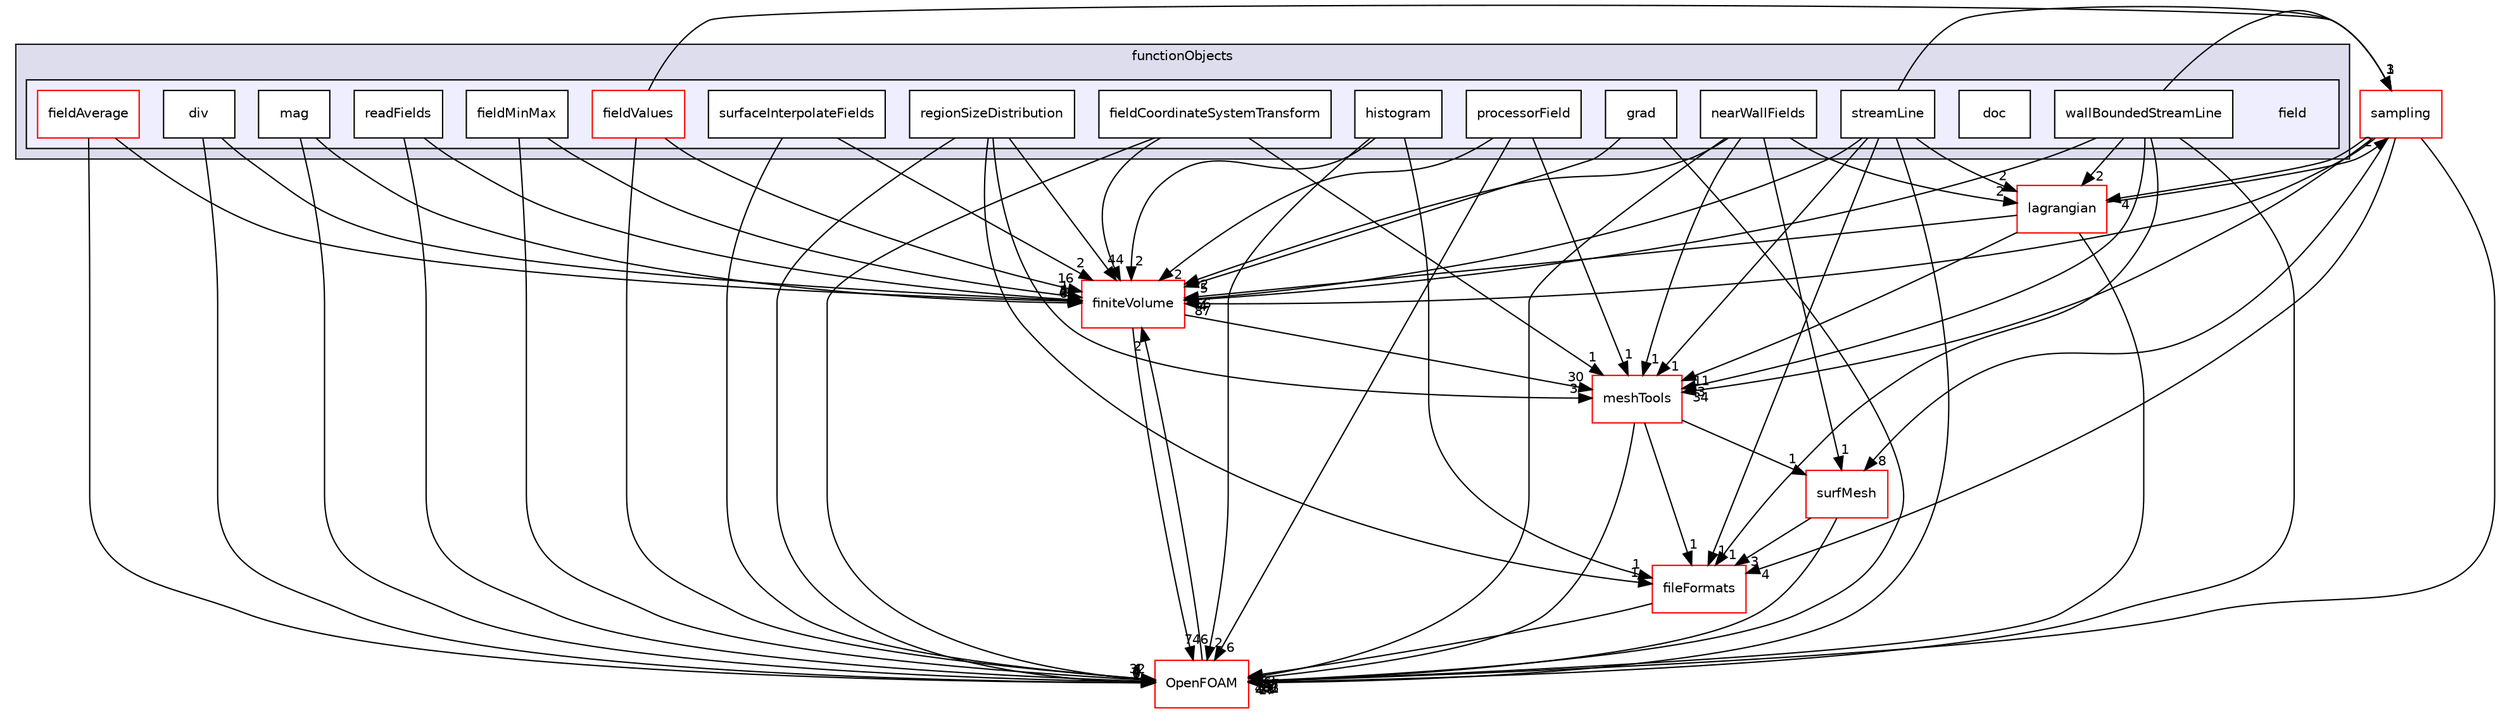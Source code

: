 digraph "src/postProcessing/functionObjects/field" {
  bgcolor=transparent;
  compound=true
  node [ fontsize="10", fontname="Helvetica"];
  edge [ labelfontsize="10", labelfontname="Helvetica"];
  subgraph clusterdir_e82badcb6e86a7406e8ef8dc75ac578f {
    graph [ bgcolor="#ddddee", pencolor="black", label="functionObjects" fontname="Helvetica", fontsize="10", URL="dir_e82badcb6e86a7406e8ef8dc75ac578f.html"]
  subgraph clusterdir_efb3ad8e9cbb3414a44ef268cb98c0b2 {
    graph [ bgcolor="#eeeeff", pencolor="black", label="" URL="dir_efb3ad8e9cbb3414a44ef268cb98c0b2.html"];
    dir_efb3ad8e9cbb3414a44ef268cb98c0b2 [shape=plaintext label="field"];
    dir_1aeeefc484e2855196a1d5046b9d43dc [shape=box label="div" color="black" fillcolor="white" style="filled" URL="dir_1aeeefc484e2855196a1d5046b9d43dc.html"];
    dir_845dc96260876de6baa94bcedd7c1a0e [shape=box label="doc" color="black" fillcolor="white" style="filled" URL="dir_845dc96260876de6baa94bcedd7c1a0e.html"];
    dir_ef4eaa5194a1078fc897f7644a8991b3 [shape=box label="fieldAverage" color="red" fillcolor="white" style="filled" URL="dir_ef4eaa5194a1078fc897f7644a8991b3.html"];
    dir_3cf7ed893feab86642c4cf2ee92ffde8 [shape=box label="fieldCoordinateSystemTransform" color="black" fillcolor="white" style="filled" URL="dir_3cf7ed893feab86642c4cf2ee92ffde8.html"];
    dir_8c4f0036dc1dec16e4e411df7bf99af4 [shape=box label="fieldMinMax" color="black" fillcolor="white" style="filled" URL="dir_8c4f0036dc1dec16e4e411df7bf99af4.html"];
    dir_1bce965a5bf38e495a5f169c678f6b15 [shape=box label="fieldValues" color="red" fillcolor="white" style="filled" URL="dir_1bce965a5bf38e495a5f169c678f6b15.html"];
    dir_9d1b34b796fe91fb020e70c0e88b410c [shape=box label="grad" color="black" fillcolor="white" style="filled" URL="dir_9d1b34b796fe91fb020e70c0e88b410c.html"];
    dir_64530f780f76fa2eb928c243c21162ae [shape=box label="histogram" color="black" fillcolor="white" style="filled" URL="dir_64530f780f76fa2eb928c243c21162ae.html"];
    dir_070b83db9a82498254030ad498500ccd [shape=box label="mag" color="black" fillcolor="white" style="filled" URL="dir_070b83db9a82498254030ad498500ccd.html"];
    dir_ca440dd2e8a1549e5e5c8901e36ef057 [shape=box label="nearWallFields" color="black" fillcolor="white" style="filled" URL="dir_ca440dd2e8a1549e5e5c8901e36ef057.html"];
    dir_f0dea0f3df86261af8e38526d2baab8d [shape=box label="processorField" color="black" fillcolor="white" style="filled" URL="dir_f0dea0f3df86261af8e38526d2baab8d.html"];
    dir_63475279e4a8e2b2c211267fdc337bd2 [shape=box label="readFields" color="black" fillcolor="white" style="filled" URL="dir_63475279e4a8e2b2c211267fdc337bd2.html"];
    dir_5f59823d284dcbe7efcbeb6d48c54191 [shape=box label="regionSizeDistribution" color="black" fillcolor="white" style="filled" URL="dir_5f59823d284dcbe7efcbeb6d48c54191.html"];
    dir_bf2215e37b79c28e5625ec10399e93cd [shape=box label="streamLine" color="black" fillcolor="white" style="filled" URL="dir_bf2215e37b79c28e5625ec10399e93cd.html"];
    dir_bc213642e04ad47eda03f259d08b0758 [shape=box label="surfaceInterpolateFields" color="black" fillcolor="white" style="filled" URL="dir_bc213642e04ad47eda03f259d08b0758.html"];
    dir_f05dfdb7022d468543f62b159d05db38 [shape=box label="wallBoundedStreamLine" color="black" fillcolor="white" style="filled" URL="dir_f05dfdb7022d468543f62b159d05db38.html"];
  }
  }
  dir_9bd15774b555cf7259a6fa18f99fe99b [shape=box label="finiteVolume" color="red" URL="dir_9bd15774b555cf7259a6fa18f99fe99b.html"];
  dir_24a3817a3c61c11f04a0a72057522f4f [shape=box label="sampling" color="red" URL="dir_24a3817a3c61c11f04a0a72057522f4f.html"];
  dir_0a88fe22feb23ce5f078a04a1df67721 [shape=box label="surfMesh" color="red" URL="dir_0a88fe22feb23ce5f078a04a1df67721.html"];
  dir_ae30ad0bef50cf391b24c614251bb9fd [shape=box label="meshTools" color="red" URL="dir_ae30ad0bef50cf391b24c614251bb9fd.html"];
  dir_b05602f37bb521a7142c0a3e200b5f35 [shape=box label="fileFormats" color="red" URL="dir_b05602f37bb521a7142c0a3e200b5f35.html"];
  dir_c5473ff19b20e6ec4dfe5c310b3778a8 [shape=box label="OpenFOAM" color="red" URL="dir_c5473ff19b20e6ec4dfe5c310b3778a8.html"];
  dir_f8c25efc4b6f6a8502a42d5af7554d23 [shape=box label="lagrangian" color="red" URL="dir_f8c25efc4b6f6a8502a42d5af7554d23.html"];
  dir_9bd15774b555cf7259a6fa18f99fe99b->dir_ae30ad0bef50cf391b24c614251bb9fd [headlabel="30", labeldistance=1.5 headhref="dir_000897_001751.html"];
  dir_9bd15774b555cf7259a6fa18f99fe99b->dir_c5473ff19b20e6ec4dfe5c310b3778a8 [headlabel="746", labeldistance=1.5 headhref="dir_000897_001897.html"];
  dir_24a3817a3c61c11f04a0a72057522f4f->dir_9bd15774b555cf7259a6fa18f99fe99b [headlabel="87", labeldistance=1.5 headhref="dir_002681_000897.html"];
  dir_24a3817a3c61c11f04a0a72057522f4f->dir_0a88fe22feb23ce5f078a04a1df67721 [headlabel="8", labeldistance=1.5 headhref="dir_002681_002745.html"];
  dir_24a3817a3c61c11f04a0a72057522f4f->dir_ae30ad0bef50cf391b24c614251bb9fd [headlabel="34", labeldistance=1.5 headhref="dir_002681_001751.html"];
  dir_24a3817a3c61c11f04a0a72057522f4f->dir_b05602f37bb521a7142c0a3e200b5f35 [headlabel="4", labeldistance=1.5 headhref="dir_002681_000884.html"];
  dir_24a3817a3c61c11f04a0a72057522f4f->dir_c5473ff19b20e6ec4dfe5c310b3778a8 [headlabel="241", labeldistance=1.5 headhref="dir_002681_001897.html"];
  dir_24a3817a3c61c11f04a0a72057522f4f->dir_f8c25efc4b6f6a8502a42d5af7554d23 [headlabel="4", labeldistance=1.5 headhref="dir_002681_001365.html"];
  dir_63475279e4a8e2b2c211267fdc337bd2->dir_9bd15774b555cf7259a6fa18f99fe99b [headlabel="4", labeldistance=1.5 headhref="dir_002493_000897.html"];
  dir_63475279e4a8e2b2c211267fdc337bd2->dir_c5473ff19b20e6ec4dfe5c310b3778a8 [headlabel="6", labeldistance=1.5 headhref="dir_002493_001897.html"];
  dir_0a88fe22feb23ce5f078a04a1df67721->dir_b05602f37bb521a7142c0a3e200b5f35 [headlabel="3", labeldistance=1.5 headhref="dir_002745_000884.html"];
  dir_0a88fe22feb23ce5f078a04a1df67721->dir_c5473ff19b20e6ec4dfe5c310b3778a8 [headlabel="202", labeldistance=1.5 headhref="dir_002745_001897.html"];
  dir_ae30ad0bef50cf391b24c614251bb9fd->dir_0a88fe22feb23ce5f078a04a1df67721 [headlabel="1", labeldistance=1.5 headhref="dir_001751_002745.html"];
  dir_ae30ad0bef50cf391b24c614251bb9fd->dir_b05602f37bb521a7142c0a3e200b5f35 [headlabel="1", labeldistance=1.5 headhref="dir_001751_000884.html"];
  dir_ae30ad0bef50cf391b24c614251bb9fd->dir_c5473ff19b20e6ec4dfe5c310b3778a8 [headlabel="737", labeldistance=1.5 headhref="dir_001751_001897.html"];
  dir_5f59823d284dcbe7efcbeb6d48c54191->dir_9bd15774b555cf7259a6fa18f99fe99b [headlabel="4", labeldistance=1.5 headhref="dir_002494_000897.html"];
  dir_5f59823d284dcbe7efcbeb6d48c54191->dir_ae30ad0bef50cf391b24c614251bb9fd [headlabel="3", labeldistance=1.5 headhref="dir_002494_001751.html"];
  dir_5f59823d284dcbe7efcbeb6d48c54191->dir_b05602f37bb521a7142c0a3e200b5f35 [headlabel="1", labeldistance=1.5 headhref="dir_002494_000884.html"];
  dir_5f59823d284dcbe7efcbeb6d48c54191->dir_c5473ff19b20e6ec4dfe5c310b3778a8 [headlabel="7", labeldistance=1.5 headhref="dir_002494_001897.html"];
  dir_1bce965a5bf38e495a5f169c678f6b15->dir_9bd15774b555cf7259a6fa18f99fe99b [headlabel="16", labeldistance=1.5 headhref="dir_002484_000897.html"];
  dir_1bce965a5bf38e495a5f169c678f6b15->dir_24a3817a3c61c11f04a0a72057522f4f [headlabel="3", labeldistance=1.5 headhref="dir_002484_002681.html"];
  dir_1bce965a5bf38e495a5f169c678f6b15->dir_c5473ff19b20e6ec4dfe5c310b3778a8 [headlabel="32", labeldistance=1.5 headhref="dir_002484_001897.html"];
  dir_b05602f37bb521a7142c0a3e200b5f35->dir_c5473ff19b20e6ec4dfe5c310b3778a8 [headlabel="63", labeldistance=1.5 headhref="dir_000884_001897.html"];
  dir_9d1b34b796fe91fb020e70c0e88b410c->dir_9bd15774b555cf7259a6fa18f99fe99b [headlabel="5", labeldistance=1.5 headhref="dir_002489_000897.html"];
  dir_9d1b34b796fe91fb020e70c0e88b410c->dir_c5473ff19b20e6ec4dfe5c310b3778a8 [headlabel="6", labeldistance=1.5 headhref="dir_002489_001897.html"];
  dir_f0dea0f3df86261af8e38526d2baab8d->dir_9bd15774b555cf7259a6fa18f99fe99b [headlabel="2", labeldistance=1.5 headhref="dir_002492_000897.html"];
  dir_f0dea0f3df86261af8e38526d2baab8d->dir_ae30ad0bef50cf391b24c614251bb9fd [headlabel="1", labeldistance=1.5 headhref="dir_002492_001751.html"];
  dir_f0dea0f3df86261af8e38526d2baab8d->dir_c5473ff19b20e6ec4dfe5c310b3778a8 [headlabel="6", labeldistance=1.5 headhref="dir_002492_001897.html"];
  dir_f05dfdb7022d468543f62b159d05db38->dir_9bd15774b555cf7259a6fa18f99fe99b [headlabel="4", labeldistance=1.5 headhref="dir_002497_000897.html"];
  dir_f05dfdb7022d468543f62b159d05db38->dir_24a3817a3c61c11f04a0a72057522f4f [headlabel="1", labeldistance=1.5 headhref="dir_002497_002681.html"];
  dir_f05dfdb7022d468543f62b159d05db38->dir_ae30ad0bef50cf391b24c614251bb9fd [headlabel="3", labeldistance=1.5 headhref="dir_002497_001751.html"];
  dir_f05dfdb7022d468543f62b159d05db38->dir_b05602f37bb521a7142c0a3e200b5f35 [headlabel="1", labeldistance=1.5 headhref="dir_002497_000884.html"];
  dir_f05dfdb7022d468543f62b159d05db38->dir_c5473ff19b20e6ec4dfe5c310b3778a8 [headlabel="21", labeldistance=1.5 headhref="dir_002497_001897.html"];
  dir_f05dfdb7022d468543f62b159d05db38->dir_f8c25efc4b6f6a8502a42d5af7554d23 [headlabel="2", labeldistance=1.5 headhref="dir_002497_001365.html"];
  dir_3cf7ed893feab86642c4cf2ee92ffde8->dir_9bd15774b555cf7259a6fa18f99fe99b [headlabel="4", labeldistance=1.5 headhref="dir_002482_000897.html"];
  dir_3cf7ed893feab86642c4cf2ee92ffde8->dir_ae30ad0bef50cf391b24c614251bb9fd [headlabel="1", labeldistance=1.5 headhref="dir_002482_001751.html"];
  dir_3cf7ed893feab86642c4cf2ee92ffde8->dir_c5473ff19b20e6ec4dfe5c310b3778a8 [headlabel="6", labeldistance=1.5 headhref="dir_002482_001897.html"];
  dir_64530f780f76fa2eb928c243c21162ae->dir_9bd15774b555cf7259a6fa18f99fe99b [headlabel="2", labeldistance=1.5 headhref="dir_002490_000897.html"];
  dir_64530f780f76fa2eb928c243c21162ae->dir_b05602f37bb521a7142c0a3e200b5f35 [headlabel="1", labeldistance=1.5 headhref="dir_002490_000884.html"];
  dir_64530f780f76fa2eb928c243c21162ae->dir_c5473ff19b20e6ec4dfe5c310b3778a8 [headlabel="2", labeldistance=1.5 headhref="dir_002490_001897.html"];
  dir_c5473ff19b20e6ec4dfe5c310b3778a8->dir_9bd15774b555cf7259a6fa18f99fe99b [headlabel="2", labeldistance=1.5 headhref="dir_001897_000897.html"];
  dir_bc213642e04ad47eda03f259d08b0758->dir_9bd15774b555cf7259a6fa18f99fe99b [headlabel="2", labeldistance=1.5 headhref="dir_002496_000897.html"];
  dir_bc213642e04ad47eda03f259d08b0758->dir_c5473ff19b20e6ec4dfe5c310b3778a8 [headlabel="4", labeldistance=1.5 headhref="dir_002496_001897.html"];
  dir_ef4eaa5194a1078fc897f7644a8991b3->dir_9bd15774b555cf7259a6fa18f99fe99b [headlabel="4", labeldistance=1.5 headhref="dir_002478_000897.html"];
  dir_ef4eaa5194a1078fc897f7644a8991b3->dir_c5473ff19b20e6ec4dfe5c310b3778a8 [headlabel="9", labeldistance=1.5 headhref="dir_002478_001897.html"];
  dir_070b83db9a82498254030ad498500ccd->dir_9bd15774b555cf7259a6fa18f99fe99b [headlabel="6", labeldistance=1.5 headhref="dir_002473_000897.html"];
  dir_070b83db9a82498254030ad498500ccd->dir_c5473ff19b20e6ec4dfe5c310b3778a8 [headlabel="7", labeldistance=1.5 headhref="dir_002473_001897.html"];
  dir_ca440dd2e8a1549e5e5c8901e36ef057->dir_9bd15774b555cf7259a6fa18f99fe99b [headlabel="2", labeldistance=1.5 headhref="dir_002491_000897.html"];
  dir_ca440dd2e8a1549e5e5c8901e36ef057->dir_0a88fe22feb23ce5f078a04a1df67721 [headlabel="1", labeldistance=1.5 headhref="dir_002491_002745.html"];
  dir_ca440dd2e8a1549e5e5c8901e36ef057->dir_ae30ad0bef50cf391b24c614251bb9fd [headlabel="1", labeldistance=1.5 headhref="dir_002491_001751.html"];
  dir_ca440dd2e8a1549e5e5c8901e36ef057->dir_c5473ff19b20e6ec4dfe5c310b3778a8 [headlabel="6", labeldistance=1.5 headhref="dir_002491_001897.html"];
  dir_ca440dd2e8a1549e5e5c8901e36ef057->dir_f8c25efc4b6f6a8502a42d5af7554d23 [headlabel="2", labeldistance=1.5 headhref="dir_002491_001365.html"];
  dir_bf2215e37b79c28e5625ec10399e93cd->dir_9bd15774b555cf7259a6fa18f99fe99b [headlabel="4", labeldistance=1.5 headhref="dir_002495_000897.html"];
  dir_bf2215e37b79c28e5625ec10399e93cd->dir_24a3817a3c61c11f04a0a72057522f4f [headlabel="1", labeldistance=1.5 headhref="dir_002495_002681.html"];
  dir_bf2215e37b79c28e5625ec10399e93cd->dir_ae30ad0bef50cf391b24c614251bb9fd [headlabel="1", labeldistance=1.5 headhref="dir_002495_001751.html"];
  dir_bf2215e37b79c28e5625ec10399e93cd->dir_b05602f37bb521a7142c0a3e200b5f35 [headlabel="1", labeldistance=1.5 headhref="dir_002495_000884.html"];
  dir_bf2215e37b79c28e5625ec10399e93cd->dir_c5473ff19b20e6ec4dfe5c310b3778a8 [headlabel="17", labeldistance=1.5 headhref="dir_002495_001897.html"];
  dir_bf2215e37b79c28e5625ec10399e93cd->dir_f8c25efc4b6f6a8502a42d5af7554d23 [headlabel="2", labeldistance=1.5 headhref="dir_002495_001365.html"];
  dir_f8c25efc4b6f6a8502a42d5af7554d23->dir_9bd15774b555cf7259a6fa18f99fe99b [headlabel="66", labeldistance=1.5 headhref="dir_001365_000897.html"];
  dir_f8c25efc4b6f6a8502a42d5af7554d23->dir_24a3817a3c61c11f04a0a72057522f4f [headlabel="2", labeldistance=1.5 headhref="dir_001365_002681.html"];
  dir_f8c25efc4b6f6a8502a42d5af7554d23->dir_ae30ad0bef50cf391b24c614251bb9fd [headlabel="11", labeldistance=1.5 headhref="dir_001365_001751.html"];
  dir_f8c25efc4b6f6a8502a42d5af7554d23->dir_c5473ff19b20e6ec4dfe5c310b3778a8 [headlabel="436", labeldistance=1.5 headhref="dir_001365_001897.html"];
  dir_8c4f0036dc1dec16e4e411df7bf99af4->dir_9bd15774b555cf7259a6fa18f99fe99b [headlabel="1", labeldistance=1.5 headhref="dir_002483_000897.html"];
  dir_8c4f0036dc1dec16e4e411df7bf99af4->dir_c5473ff19b20e6ec4dfe5c310b3778a8 [headlabel="6", labeldistance=1.5 headhref="dir_002483_001897.html"];
  dir_1aeeefc484e2855196a1d5046b9d43dc->dir_9bd15774b555cf7259a6fa18f99fe99b [headlabel="5", labeldistance=1.5 headhref="dir_002470_000897.html"];
  dir_1aeeefc484e2855196a1d5046b9d43dc->dir_c5473ff19b20e6ec4dfe5c310b3778a8 [headlabel="6", labeldistance=1.5 headhref="dir_002470_001897.html"];
}
